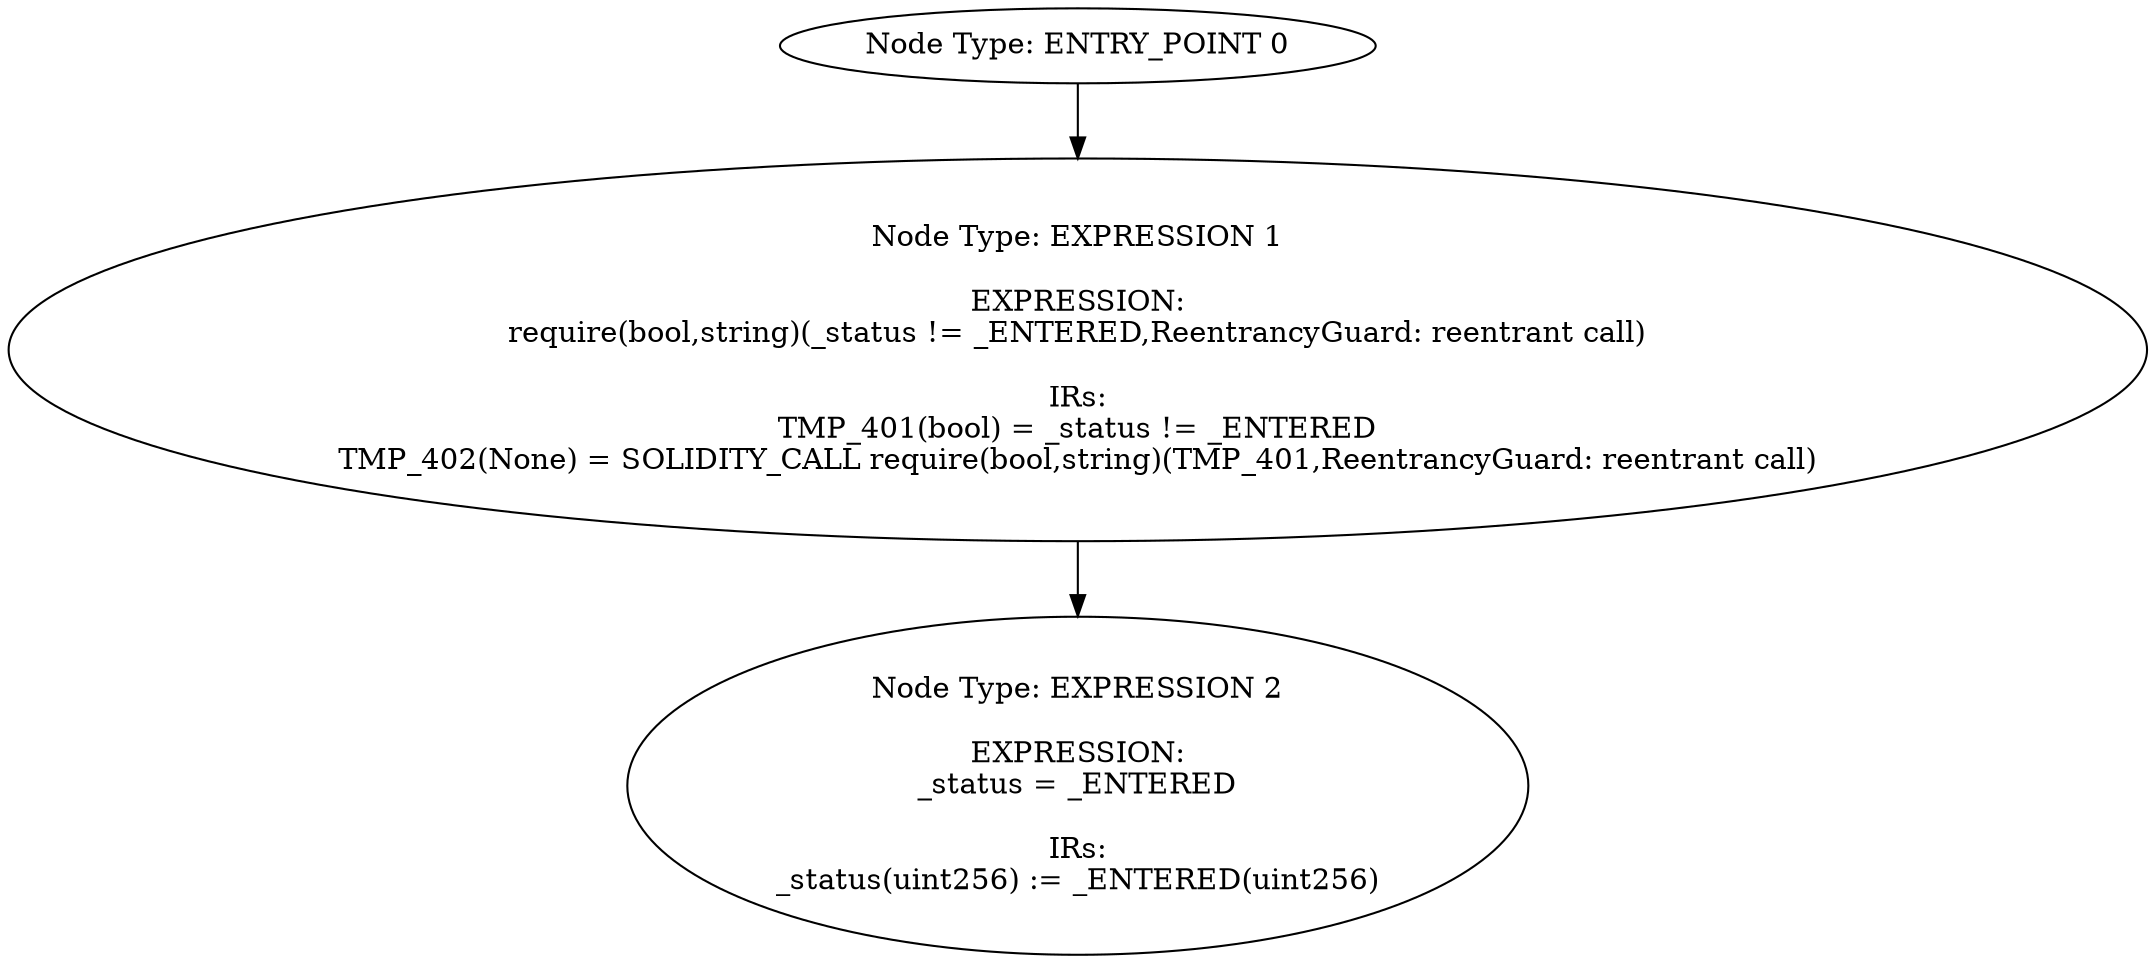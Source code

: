digraph{
0[label="Node Type: ENTRY_POINT 0
"];
0->1;
1[label="Node Type: EXPRESSION 1

EXPRESSION:
require(bool,string)(_status != _ENTERED,ReentrancyGuard: reentrant call)

IRs:
TMP_401(bool) = _status != _ENTERED
TMP_402(None) = SOLIDITY_CALL require(bool,string)(TMP_401,ReentrancyGuard: reentrant call)"];
1->2;
2[label="Node Type: EXPRESSION 2

EXPRESSION:
_status = _ENTERED

IRs:
_status(uint256) := _ENTERED(uint256)"];
}
